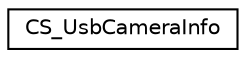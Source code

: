 digraph "Graphical Class Hierarchy"
{
  edge [fontname="Helvetica",fontsize="10",labelfontname="Helvetica",labelfontsize="10"];
  node [fontname="Helvetica",fontsize="10",shape=record];
  rankdir="LR";
  Node1 [label="CS_UsbCameraInfo",height=0.2,width=0.4,color="black", fillcolor="white", style="filled",URL="$structCS__UsbCameraInfo.html"];
}
